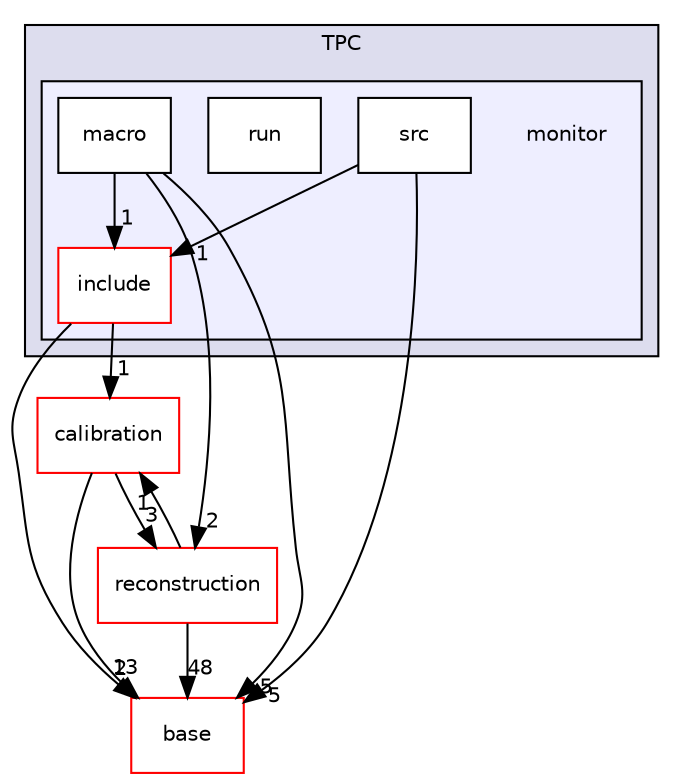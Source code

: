 digraph "/home/travis/build/AliceO2Group/AliceO2/Detectors/TPC/monitor" {
  bgcolor=transparent;
  compound=true
  node [ fontsize="10", fontname="Helvetica"];
  edge [ labelfontsize="10", labelfontname="Helvetica"];
  subgraph clusterdir_a597e8e061b11201a1dff411feb10d0b {
    graph [ bgcolor="#ddddee", pencolor="black", label="TPC" fontname="Helvetica", fontsize="10", URL="dir_a597e8e061b11201a1dff411feb10d0b.html"]
  subgraph clusterdir_c8aedc994017b243e124cedd663b3bbb {
    graph [ bgcolor="#eeeeff", pencolor="black", label="" URL="dir_c8aedc994017b243e124cedd663b3bbb.html"];
    dir_c8aedc994017b243e124cedd663b3bbb [shape=plaintext label="monitor"];
    dir_aa18e31672ad680cbed4898267bc1ea1 [shape=box label="include" color="red" fillcolor="white" style="filled" URL="dir_aa18e31672ad680cbed4898267bc1ea1.html"];
    dir_ab1441f83870c14eb9a1db7d196c6c0f [shape=box label="macro" color="black" fillcolor="white" style="filled" URL="dir_ab1441f83870c14eb9a1db7d196c6c0f.html"];
    dir_2712d39f2537201a75009c421509bbae [shape=box label="run" color="black" fillcolor="white" style="filled" URL="dir_2712d39f2537201a75009c421509bbae.html"];
    dir_75a22ffed9615d68d9baca3734fb0768 [shape=box label="src" color="black" fillcolor="white" style="filled" URL="dir_75a22ffed9615d68d9baca3734fb0768.html"];
  }
  }
  dir_4995562033b321477cfe3c34a14a5189 [shape=box label="calibration" color="red" URL="dir_4995562033b321477cfe3c34a14a5189.html"];
  dir_677b030cc750909e4cd27413873678d8 [shape=box label="base" color="red" URL="dir_677b030cc750909e4cd27413873678d8.html"];
  dir_a5de047958dd458e809773c6ffaa8478 [shape=box label="reconstruction" color="red" URL="dir_a5de047958dd458e809773c6ffaa8478.html"];
  dir_ab1441f83870c14eb9a1db7d196c6c0f->dir_677b030cc750909e4cd27413873678d8 [headlabel="5", labeldistance=1.5 headhref="dir_000208_000080.html"];
  dir_ab1441f83870c14eb9a1db7d196c6c0f->dir_a5de047958dd458e809773c6ffaa8478 [headlabel="2", labeldistance=1.5 headhref="dir_000208_000161.html"];
  dir_ab1441f83870c14eb9a1db7d196c6c0f->dir_aa18e31672ad680cbed4898267bc1ea1 [headlabel="1", labeldistance=1.5 headhref="dir_000208_000206.html"];
  dir_75a22ffed9615d68d9baca3734fb0768->dir_677b030cc750909e4cd27413873678d8 [headlabel="5", labeldistance=1.5 headhref="dir_000210_000080.html"];
  dir_75a22ffed9615d68d9baca3734fb0768->dir_aa18e31672ad680cbed4898267bc1ea1 [headlabel="1", labeldistance=1.5 headhref="dir_000210_000206.html"];
  dir_4995562033b321477cfe3c34a14a5189->dir_677b030cc750909e4cd27413873678d8 [headlabel="13", labeldistance=1.5 headhref="dir_000200_000080.html"];
  dir_4995562033b321477cfe3c34a14a5189->dir_a5de047958dd458e809773c6ffaa8478 [headlabel="3", labeldistance=1.5 headhref="dir_000200_000161.html"];
  dir_a5de047958dd458e809773c6ffaa8478->dir_4995562033b321477cfe3c34a14a5189 [headlabel="1", labeldistance=1.5 headhref="dir_000161_000200.html"];
  dir_a5de047958dd458e809773c6ffaa8478->dir_677b030cc750909e4cd27413873678d8 [headlabel="48", labeldistance=1.5 headhref="dir_000161_000080.html"];
  dir_aa18e31672ad680cbed4898267bc1ea1->dir_4995562033b321477cfe3c34a14a5189 [headlabel="1", labeldistance=1.5 headhref="dir_000206_000200.html"];
  dir_aa18e31672ad680cbed4898267bc1ea1->dir_677b030cc750909e4cd27413873678d8 [headlabel="2", labeldistance=1.5 headhref="dir_000206_000080.html"];
}
